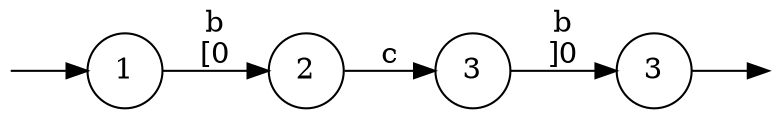 digraph {
	node [shape=circle];
	Q0 [style=invisible, height=0, width=0, fixedsize=true];
	Q1 [style=invisible, height=0, width=0, fixedsize=true];
	graph [rankdir="LR"];
	2 [label=3];
	3 [label=3];
	1 [label=2];
	0 [label=1];

	Q0 -> 0;

	3 -> Q1;
	0 -> 1  [item="b[0", label="b\n[0"];
	1 -> 2  [item="c", label="c"];
	2 -> 3  [item="b]0", label="b\n]0"];
}
